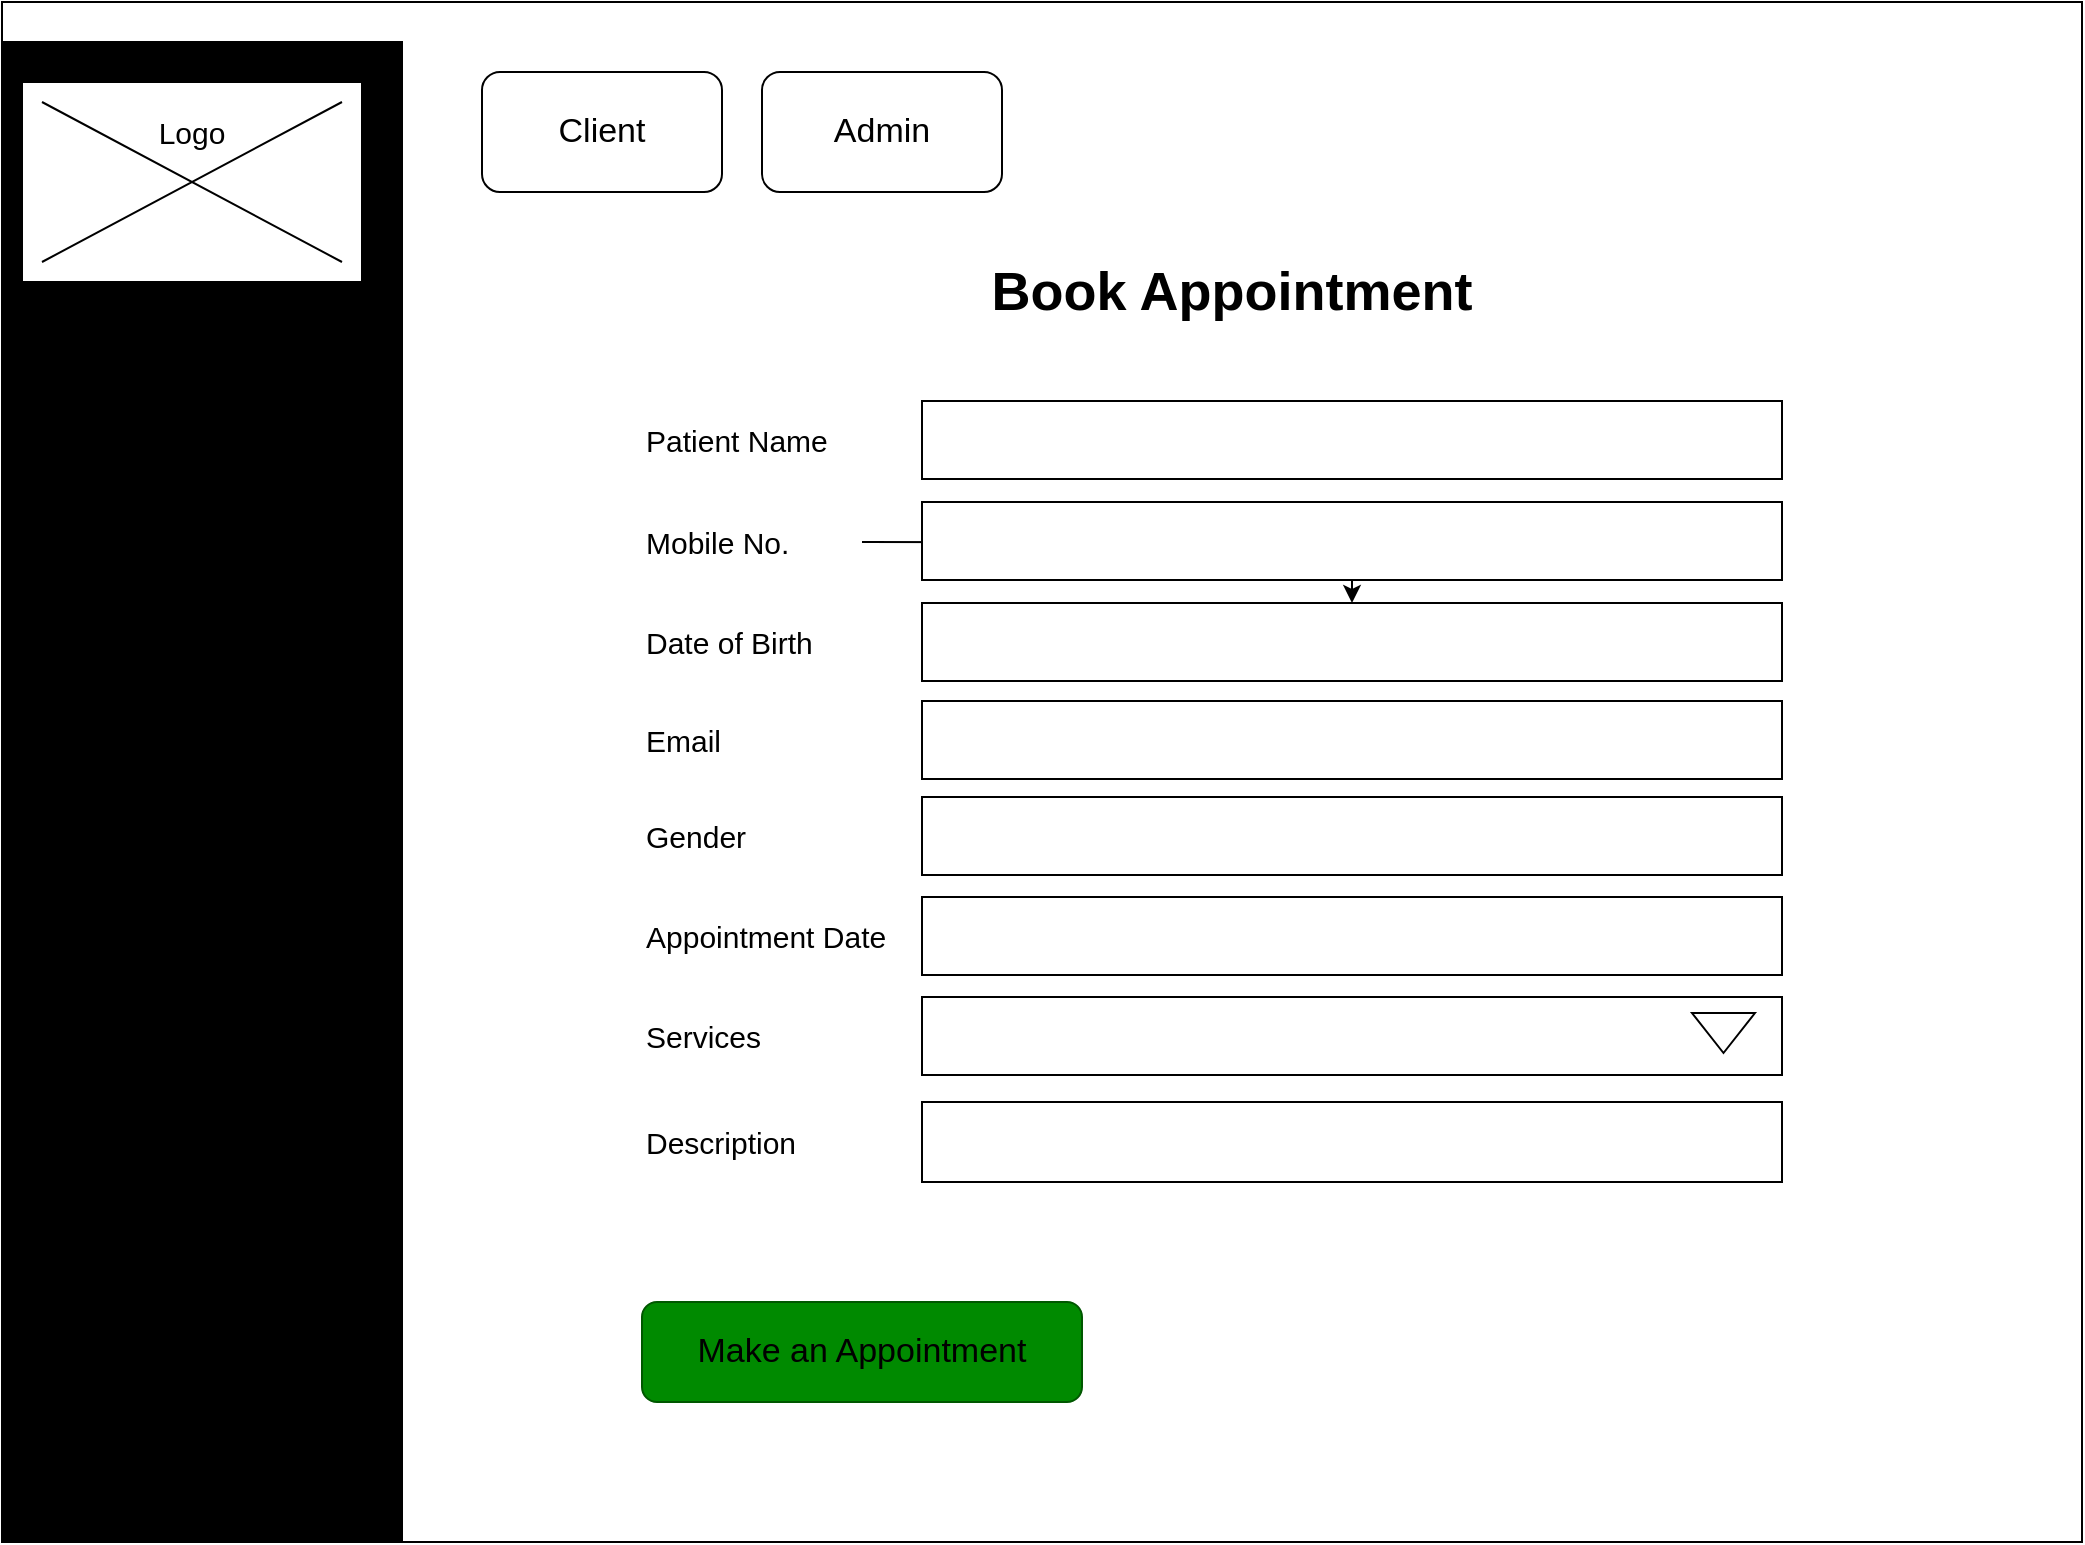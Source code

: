<mxfile version="28.2.0">
  <diagram name="Page-1" id="MJIfw9Xfixav2o8gxMMa">
    <mxGraphModel dx="1506" dy="1131" grid="1" gridSize="10" guides="1" tooltips="1" connect="1" arrows="1" fold="1" page="1" pageScale="1" pageWidth="1100" pageHeight="850" math="0" shadow="0">
      <root>
        <mxCell id="0" />
        <mxCell id="1" parent="0" />
        <mxCell id="GFpJEZNT5533a2HHZYBD-45" value="" style="rounded=0;whiteSpace=wrap;html=1;fillColor=light-dark(#FFFFFF,#FFFFFF);movable=0;resizable=0;rotatable=0;deletable=0;editable=0;locked=1;connectable=0;" vertex="1" parent="1">
          <mxGeometry x="40" y="40" width="1040" height="770" as="geometry" />
        </mxCell>
        <mxCell id="GFpJEZNT5533a2HHZYBD-46" value="" style="rounded=0;whiteSpace=wrap;html=1;fillColor=light-dark(#000000,#D5FFB7);" vertex="1" parent="1">
          <mxGeometry x="40" y="60" width="200" height="750" as="geometry" />
        </mxCell>
        <mxCell id="GFpJEZNT5533a2HHZYBD-47" value="" style="rounded=0;whiteSpace=wrap;html=1;fillColor=light-dark(#FFFFFF,#FFFFFF);" vertex="1" parent="1">
          <mxGeometry x="50" y="80" width="170" height="100" as="geometry" />
        </mxCell>
        <mxCell id="GFpJEZNT5533a2HHZYBD-48" value="" style="shape=umlDestroy;whiteSpace=wrap;html=1;strokeWidth=1;targetShapes=umlLifeline;fillColor=default;strokeColor=light-dark(#000000,#000000);" vertex="1" parent="1">
          <mxGeometry x="60" y="90" width="150" height="80" as="geometry" />
        </mxCell>
        <mxCell id="GFpJEZNT5533a2HHZYBD-49" value="Logo" style="text;html=1;align=center;verticalAlign=middle;whiteSpace=wrap;rounded=0;fontColor=light-dark(#000000,#000000);fontSize=15;" vertex="1" parent="1">
          <mxGeometry x="105" y="90" width="60" height="30" as="geometry" />
        </mxCell>
        <mxCell id="GFpJEZNT5533a2HHZYBD-50" value="" style="edgeStyle=orthogonalEdgeStyle;rounded=0;orthogonalLoop=1;jettySize=auto;html=1;" edge="1" parent="1" source="GFpJEZNT5533a2HHZYBD-71" target="GFpJEZNT5533a2HHZYBD-55">
          <mxGeometry relative="1" as="geometry" />
        </mxCell>
        <mxCell id="GFpJEZNT5533a2HHZYBD-51" value="&lt;b&gt;Home&lt;/b&gt;" style="text;html=1;align=left;verticalAlign=middle;whiteSpace=wrap;rounded=0;fontColor=light-dark(#000000,#000000);fontSize=17;" vertex="1" parent="1">
          <mxGeometry x="51" y="209.5" width="80" height="30" as="geometry" />
        </mxCell>
        <mxCell id="GFpJEZNT5533a2HHZYBD-52" value="&lt;b&gt;Service&lt;/b&gt;" style="text;html=1;align=left;verticalAlign=middle;whiteSpace=wrap;rounded=0;fontColor=light-dark(#000000,#000000);fontSize=17;" vertex="1" parent="1">
          <mxGeometry x="54" y="274" width="80" height="30" as="geometry" />
        </mxCell>
        <mxCell id="GFpJEZNT5533a2HHZYBD-53" value="&lt;b&gt;Therapists&lt;/b&gt;" style="text;html=1;align=left;verticalAlign=middle;whiteSpace=wrap;rounded=0;fontColor=light-dark(#000000,#000000);fontSize=17;" vertex="1" parent="1">
          <mxGeometry x="51" y="364" width="119" height="30" as="geometry" />
        </mxCell>
        <mxCell id="GFpJEZNT5533a2HHZYBD-54" value="&lt;b&gt;Ayurvedic Therapy&lt;/b&gt;" style="text;html=1;align=left;verticalAlign=middle;whiteSpace=wrap;rounded=0;fontColor=light-dark(#000000,#000000);fontSize=17;" vertex="1" parent="1">
          <mxGeometry x="71" y="304" width="169" height="30" as="geometry" />
        </mxCell>
        <mxCell id="GFpJEZNT5533a2HHZYBD-55" value="&lt;b&gt;Yoga &amp;amp; Meditation&lt;/b&gt;" style="text;html=1;align=left;verticalAlign=middle;whiteSpace=wrap;rounded=0;fontColor=light-dark(#000000,#000000);fontSize=17;" vertex="1" parent="1">
          <mxGeometry x="71" y="334" width="159" height="30" as="geometry" />
        </mxCell>
        <mxCell id="GFpJEZNT5533a2HHZYBD-56" value="&lt;b&gt;Contact Us&lt;/b&gt;" style="text;html=1;align=left;verticalAlign=middle;whiteSpace=wrap;rounded=0;fontColor=light-dark(#000000,#000000);fontSize=17;" vertex="1" parent="1">
          <mxGeometry x="51" y="440" width="120" height="30" as="geometry" />
        </mxCell>
        <mxCell id="GFpJEZNT5533a2HHZYBD-57" value="" style="rounded=1;whiteSpace=wrap;html=1;fillColor=light-dark(#FFFFFF,#008800);" vertex="1" parent="1">
          <mxGeometry x="280" y="75" width="120" height="60" as="geometry" />
        </mxCell>
        <mxCell id="GFpJEZNT5533a2HHZYBD-58" value="" style="rounded=1;whiteSpace=wrap;html=1;fillColor=light-dark(#FFFFFF,#008800);" vertex="1" parent="1">
          <mxGeometry x="420" y="75" width="120" height="60" as="geometry" />
        </mxCell>
        <mxCell id="GFpJEZNT5533a2HHZYBD-59" value="Client" style="text;html=1;align=center;verticalAlign=middle;whiteSpace=wrap;rounded=0;fontSize=17;" vertex="1" parent="1">
          <mxGeometry x="310" y="90" width="60" height="30" as="geometry" />
        </mxCell>
        <mxCell id="GFpJEZNT5533a2HHZYBD-60" value="Admin" style="text;html=1;align=center;verticalAlign=middle;whiteSpace=wrap;rounded=0;fontSize=17;" vertex="1" parent="1">
          <mxGeometry x="450" y="90" width="60" height="30" as="geometry" />
        </mxCell>
        <mxCell id="GFpJEZNT5533a2HHZYBD-61" value="Book Appointment" style="text;html=1;align=center;verticalAlign=middle;whiteSpace=wrap;rounded=0;fontColor=light-dark(#000000,#000000);fontSize=27;fontStyle=1" vertex="1" parent="1">
          <mxGeometry x="450" y="170" width="410" height="30" as="geometry" />
        </mxCell>
        <mxCell id="GFpJEZNT5533a2HHZYBD-62" value="" style="edgeStyle=orthogonalEdgeStyle;rounded=0;orthogonalLoop=1;jettySize=auto;html=1;" edge="1" parent="1" target="GFpJEZNT5533a2HHZYBD-65">
          <mxGeometry relative="1" as="geometry">
            <mxPoint x="470" y="310" as="sourcePoint" />
          </mxGeometry>
        </mxCell>
        <mxCell id="GFpJEZNT5533a2HHZYBD-63" value="" style="rounded=0;whiteSpace=wrap;html=1;strokeColor=light-dark(#000000,#000000);fillColor=light-dark(#FFFFFF,#FFFFFF);" vertex="1" parent="1">
          <mxGeometry x="500" y="239.5" width="430" height="39" as="geometry" />
        </mxCell>
        <mxCell id="GFpJEZNT5533a2HHZYBD-64" value="" style="rounded=0;whiteSpace=wrap;html=1;strokeColor=light-dark(#000000,#000000);fillColor=light-dark(#FFFFFF,#FFFFFF);" vertex="1" parent="1">
          <mxGeometry x="500" y="290" width="430" height="39" as="geometry" />
        </mxCell>
        <mxCell id="GFpJEZNT5533a2HHZYBD-65" value="" style="rounded=0;whiteSpace=wrap;html=1;strokeColor=light-dark(#000000,#000000);fillColor=light-dark(#FFFFFF,#FFFFFF);" vertex="1" parent="1">
          <mxGeometry x="500" y="340.5" width="430" height="39" as="geometry" />
        </mxCell>
        <mxCell id="GFpJEZNT5533a2HHZYBD-66" value="" style="rounded=0;whiteSpace=wrap;html=1;strokeColor=light-dark(#000000,#000000);fillColor=light-dark(#FFFFFF,#FFFFFF);" vertex="1" parent="1">
          <mxGeometry x="500" y="389.5" width="430" height="39" as="geometry" />
        </mxCell>
        <mxCell id="GFpJEZNT5533a2HHZYBD-67" value="" style="rounded=0;whiteSpace=wrap;html=1;strokeColor=light-dark(#000000,#000000);fillColor=light-dark(#FFFFFF,#FFFFFF);" vertex="1" parent="1">
          <mxGeometry x="500" y="487.5" width="430" height="39" as="geometry" />
        </mxCell>
        <mxCell id="GFpJEZNT5533a2HHZYBD-68" value="" style="rounded=0;whiteSpace=wrap;html=1;strokeColor=light-dark(#000000,#000000);fillColor=light-dark(#FFFFFF,#FFFFFF);" vertex="1" parent="1">
          <mxGeometry x="500" y="437.5" width="430" height="39" as="geometry" />
        </mxCell>
        <mxCell id="GFpJEZNT5533a2HHZYBD-69" value="" style="rounded=0;whiteSpace=wrap;html=1;strokeColor=light-dark(#000000,#000000);fillColor=light-dark(#FFFFFF,#FFFFFF);" vertex="1" parent="1">
          <mxGeometry x="500" y="537.5" width="430" height="39" as="geometry" />
        </mxCell>
        <mxCell id="GFpJEZNT5533a2HHZYBD-70" value="" style="edgeStyle=orthogonalEdgeStyle;rounded=0;orthogonalLoop=1;jettySize=auto;html=1;" edge="1" parent="1" source="GFpJEZNT5533a2HHZYBD-51" target="GFpJEZNT5533a2HHZYBD-71">
          <mxGeometry relative="1" as="geometry">
            <mxPoint x="91" y="240" as="sourcePoint" />
            <mxPoint x="111" y="334" as="targetPoint" />
          </mxGeometry>
        </mxCell>
        <mxCell id="GFpJEZNT5533a2HHZYBD-71" value="&lt;b&gt;About&lt;/b&gt;" style="text;html=1;align=left;verticalAlign=middle;whiteSpace=wrap;rounded=0;fontColor=light-dark(#000000,#000000);fontSize=17;" vertex="1" parent="1">
          <mxGeometry x="51" y="244" width="80" height="30" as="geometry" />
        </mxCell>
        <mxCell id="GFpJEZNT5533a2HHZYBD-72" value="&lt;b&gt;Register / Login&lt;/b&gt;" style="text;html=1;align=left;verticalAlign=middle;whiteSpace=wrap;rounded=0;fontColor=light-dark(#000000,#000000);fontSize=17;" vertex="1" parent="1">
          <mxGeometry x="51" y="478.5" width="189" height="30" as="geometry" />
        </mxCell>
        <mxCell id="GFpJEZNT5533a2HHZYBD-73" value="&lt;b&gt;Knowledge Center&lt;/b&gt;" style="text;html=1;align=left;verticalAlign=middle;whiteSpace=wrap;rounded=0;fontColor=light-dark(#000000,#000000);fontSize=17;" vertex="1" parent="1">
          <mxGeometry x="52" y="403.5" width="178" height="30" as="geometry" />
        </mxCell>
        <mxCell id="GFpJEZNT5533a2HHZYBD-74" value="" style="rounded=0;whiteSpace=wrap;html=1;strokeColor=light-dark(#000000,#000000);fillColor=light-dark(#FFFFFF,#FFFFFF);" vertex="1" parent="1">
          <mxGeometry x="500" y="590" width="430" height="40" as="geometry" />
        </mxCell>
        <mxCell id="GFpJEZNT5533a2HHZYBD-75" value="" style="triangle;whiteSpace=wrap;html=1;direction=south;" vertex="1" parent="1">
          <mxGeometry x="885" y="545.5" width="31.5" height="20" as="geometry" />
        </mxCell>
        <mxCell id="GFpJEZNT5533a2HHZYBD-76" value="&lt;b&gt;Client Dashboard&lt;/b&gt;" style="text;html=1;align=left;verticalAlign=middle;whiteSpace=wrap;rounded=0;fontColor=light-dark(#000000,#000000);fontSize=17;" vertex="1" parent="1">
          <mxGeometry x="51" y="516.5" width="166" height="30" as="geometry" />
        </mxCell>
        <mxCell id="GFpJEZNT5533a2HHZYBD-77" value="&lt;b&gt;Therapist Dashboard&lt;/b&gt;" style="text;html=1;align=left;verticalAlign=middle;whiteSpace=wrap;rounded=0;fontColor=light-dark(#000000,#000000);fontSize=17;" vertex="1" parent="1">
          <mxGeometry x="51" y="557.5" width="199" height="30" as="geometry" />
        </mxCell>
        <mxCell id="GFpJEZNT5533a2HHZYBD-78" value="&lt;b&gt;Admin Dashboard&lt;/b&gt;" style="text;html=1;align=left;verticalAlign=middle;whiteSpace=wrap;rounded=0;fontColor=light-dark(#000000,#000000);fontSize=17;" vertex="1" parent="1">
          <mxGeometry x="51.5" y="598.5" width="176" height="30" as="geometry" />
        </mxCell>
        <mxCell id="GFpJEZNT5533a2HHZYBD-79" value="" style="rounded=1;whiteSpace=wrap;html=1;fillColor=light-dark(#008A00,#2B6D2B);fontColor=#ffffff;strokeColor=#005700;" vertex="1" parent="1">
          <mxGeometry x="360" y="690" width="220" height="50" as="geometry" />
        </mxCell>
        <mxCell id="GFpJEZNT5533a2HHZYBD-80" value="Make an Appointment" style="text;html=1;align=center;verticalAlign=middle;whiteSpace=wrap;rounded=0;fontSize=17;" vertex="1" parent="1">
          <mxGeometry x="380" y="700" width="180" height="30" as="geometry" />
        </mxCell>
        <mxCell id="GFpJEZNT5533a2HHZYBD-81" value="Patient Name" style="text;html=1;align=left;verticalAlign=middle;whiteSpace=wrap;rounded=0;fontColor=light-dark(#000000,#000000);fontSize=15;" vertex="1" parent="1">
          <mxGeometry x="360" y="244" width="110" height="30" as="geometry" />
        </mxCell>
        <mxCell id="GFpJEZNT5533a2HHZYBD-82" value="Mobile No." style="text;html=1;align=left;verticalAlign=middle;whiteSpace=wrap;rounded=0;fontColor=light-dark(#000000,#000000);fontSize=15;" vertex="1" parent="1">
          <mxGeometry x="360" y="295" width="110" height="30" as="geometry" />
        </mxCell>
        <mxCell id="GFpJEZNT5533a2HHZYBD-83" value="Date of Birth" style="text;html=1;align=left;verticalAlign=middle;whiteSpace=wrap;rounded=0;fontColor=light-dark(#000000,#000000);fontSize=15;" vertex="1" parent="1">
          <mxGeometry x="360" y="345" width="110" height="30" as="geometry" />
        </mxCell>
        <mxCell id="GFpJEZNT5533a2HHZYBD-84" value="Email" style="text;html=1;align=left;verticalAlign=middle;whiteSpace=wrap;rounded=0;fontColor=light-dark(#000000,#000000);fontSize=15;" vertex="1" parent="1">
          <mxGeometry x="360" y="394" width="110" height="30" as="geometry" />
        </mxCell>
        <mxCell id="GFpJEZNT5533a2HHZYBD-85" value="Gender" style="text;html=1;align=left;verticalAlign=middle;whiteSpace=wrap;rounded=0;fontColor=light-dark(#000000,#000000);fontSize=15;" vertex="1" parent="1">
          <mxGeometry x="360" y="442" width="110" height="30" as="geometry" />
        </mxCell>
        <mxCell id="GFpJEZNT5533a2HHZYBD-86" value="Appointment Date" style="text;html=1;align=left;verticalAlign=middle;whiteSpace=wrap;rounded=0;fontColor=light-dark(#000000,#000000);fontSize=15;" vertex="1" parent="1">
          <mxGeometry x="360" y="492" width="140" height="30" as="geometry" />
        </mxCell>
        <mxCell id="GFpJEZNT5533a2HHZYBD-87" value="Services" style="text;html=1;align=left;verticalAlign=middle;whiteSpace=wrap;rounded=0;fontColor=light-dark(#000000,#000000);fontSize=15;" vertex="1" parent="1">
          <mxGeometry x="360" y="542" width="110" height="30" as="geometry" />
        </mxCell>
        <mxCell id="GFpJEZNT5533a2HHZYBD-88" value="Description" style="text;html=1;align=left;verticalAlign=middle;whiteSpace=wrap;rounded=0;fontColor=light-dark(#000000,#000000);fontSize=15;" vertex="1" parent="1">
          <mxGeometry x="360" y="594.5" width="110" height="30" as="geometry" />
        </mxCell>
      </root>
    </mxGraphModel>
  </diagram>
</mxfile>
